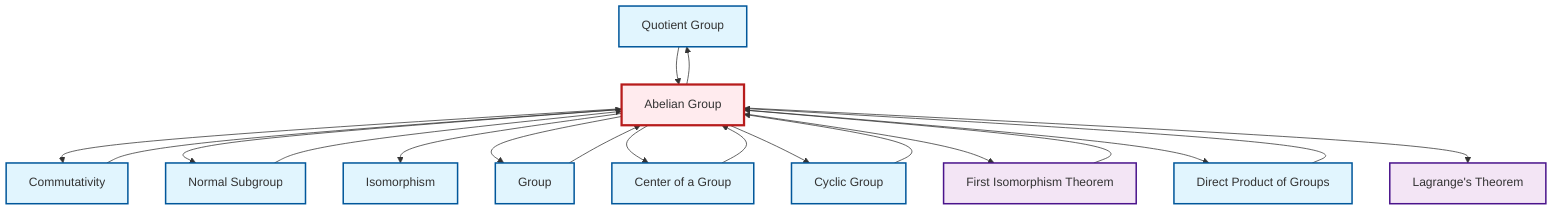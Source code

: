 graph TD
    classDef definition fill:#e1f5fe,stroke:#01579b,stroke-width:2px
    classDef theorem fill:#f3e5f5,stroke:#4a148c,stroke-width:2px
    classDef axiom fill:#fff3e0,stroke:#e65100,stroke-width:2px
    classDef example fill:#e8f5e9,stroke:#1b5e20,stroke-width:2px
    classDef current fill:#ffebee,stroke:#b71c1c,stroke-width:3px
    def-quotient-group["Quotient Group"]:::definition
    def-group["Group"]:::definition
    def-isomorphism["Isomorphism"]:::definition
    def-direct-product["Direct Product of Groups"]:::definition
    thm-lagrange["Lagrange's Theorem"]:::theorem
    def-abelian-group["Abelian Group"]:::definition
    def-center-of-group["Center of a Group"]:::definition
    def-normal-subgroup["Normal Subgroup"]:::definition
    def-commutativity["Commutativity"]:::definition
    def-cyclic-group["Cyclic Group"]:::definition
    thm-first-isomorphism["First Isomorphism Theorem"]:::theorem
    def-center-of-group --> def-abelian-group
    def-abelian-group --> def-commutativity
    def-abelian-group --> def-quotient-group
    def-direct-product --> def-abelian-group
    def-abelian-group --> def-normal-subgroup
    def-cyclic-group --> def-abelian-group
    def-abelian-group --> def-isomorphism
    def-group --> def-abelian-group
    thm-first-isomorphism --> def-abelian-group
    def-abelian-group --> def-group
    def-abelian-group --> def-center-of-group
    def-abelian-group --> def-cyclic-group
    def-abelian-group --> thm-first-isomorphism
    def-commutativity --> def-abelian-group
    def-normal-subgroup --> def-abelian-group
    def-abelian-group --> def-direct-product
    def-quotient-group --> def-abelian-group
    def-abelian-group --> thm-lagrange
    class def-abelian-group current